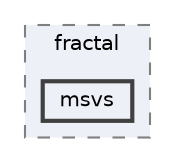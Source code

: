 digraph "external/taskflow/3rd-party/tbb/examples/task_arena/fractal/msvs"
{
 // LATEX_PDF_SIZE
  bgcolor="transparent";
  edge [fontname=Helvetica,fontsize=10,labelfontname=Helvetica,labelfontsize=10];
  node [fontname=Helvetica,fontsize=10,shape=box,height=0.2,width=0.4];
  compound=true
  subgraph clusterdir_e9ef3ea45b133658039292c02949b862 {
    graph [ bgcolor="#edf0f7", pencolor="grey50", label="fractal", fontname=Helvetica,fontsize=10 style="filled,dashed", URL="dir_e9ef3ea45b133658039292c02949b862.html",tooltip=""]
  dir_c82738c7a59690a0855b459e5521e170 [label="msvs", fillcolor="#edf0f7", color="grey25", style="filled,bold", URL="dir_c82738c7a59690a0855b459e5521e170.html",tooltip=""];
  }
}
